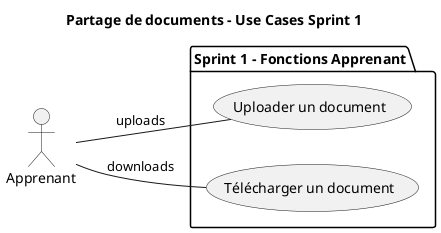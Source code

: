 @startuml
title Partage de documents – Use Cases Sprint 1
left to right direction

actor Apprenant as U

package "Sprint 1 – Fonctions Apprenant" {
  usecase "Uploader un document"    as UC_Upload
  usecase "Télécharger un document" as UC_Download
}

U -- UC_Upload : uploads
U -- UC_Download : downloads

@enduml
